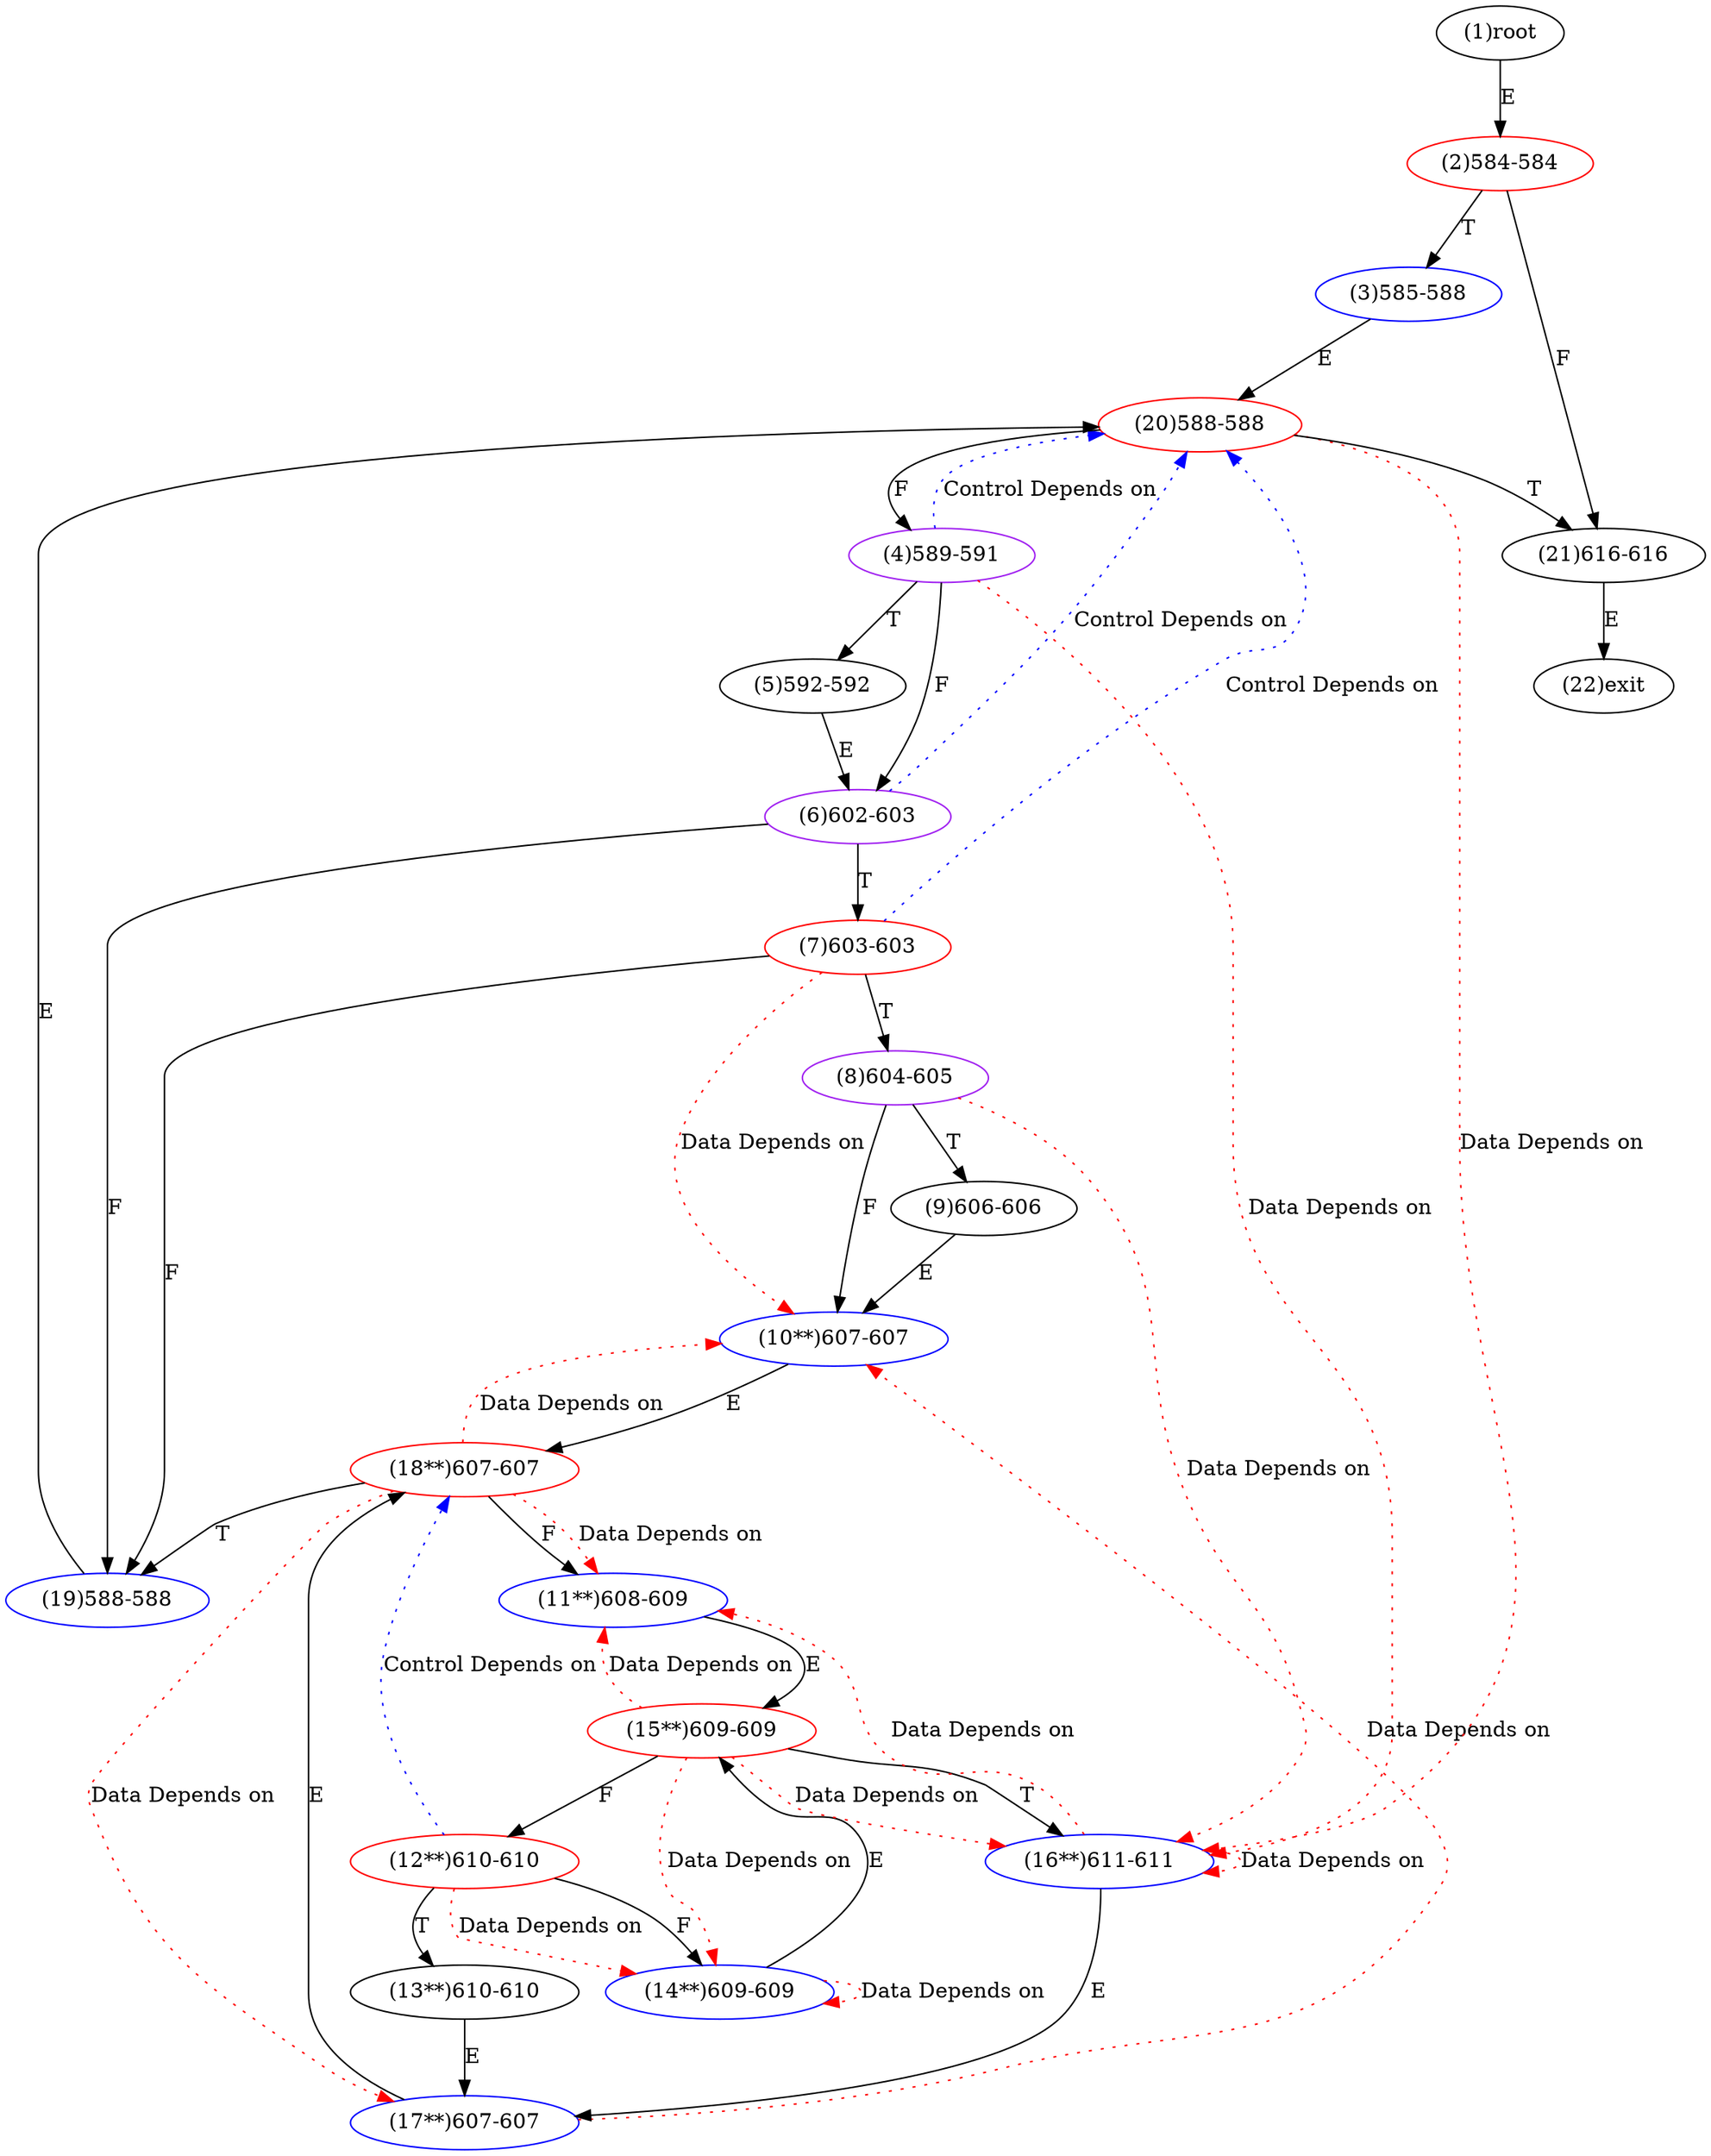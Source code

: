 digraph "" { 
1[ label="(1)root"];
2[ label="(2)584-584",color=red];
3[ label="(3)585-588",color=blue];
4[ label="(4)589-591",color=purple];
5[ label="(5)592-592"];
6[ label="(6)602-603",color=purple];
7[ label="(7)603-603",color=red];
8[ label="(8)604-605",color=purple];
9[ label="(9)606-606"];
10[ label="(10**)607-607",color=blue];
11[ label="(11**)608-609",color=blue];
12[ label="(12**)610-610",color=red];
13[ label="(13**)610-610"];
14[ label="(14**)609-609",color=blue];
15[ label="(15**)609-609",color=red];
17[ label="(17**)607-607",color=blue];
16[ label="(16**)611-611",color=blue];
19[ label="(19)588-588",color=blue];
18[ label="(18**)607-607",color=red];
21[ label="(21)616-616"];
20[ label="(20)588-588",color=red];
22[ label="(22)exit"];
1->2[ label="E"];
2->21[ label="F"];
2->3[ label="T"];
3->20[ label="E"];
4->6[ label="F"];
4->5[ label="T"];
5->6[ label="E"];
6->19[ label="F"];
6->7[ label="T"];
7->19[ label="F"];
7->8[ label="T"];
8->10[ label="F"];
8->9[ label="T"];
9->10[ label="E"];
10->18[ label="E"];
11->15[ label="E"];
12->14[ label="F"];
12->13[ label="T"];
13->17[ label="E"];
14->15[ label="E"];
15->12[ label="F"];
15->16[ label="T"];
16->17[ label="E"];
17->18[ label="E"];
18->11[ label="F"];
18->19[ label="T"];
19->20[ label="E"];
20->4[ label="F"];
20->21[ label="T"];
21->22[ label="E"];
4->20[ color="blue" label="Control Depends on" style = dotted ];
4->16[ color="red" label="Data Depends on" style = dotted ];
6->20[ color="blue" label="Control Depends on" style = dotted ];
7->20[ color="blue" label="Control Depends on" style = dotted ];
7->10[ color="red" label="Data Depends on" style = dotted ];
8->16[ color="red" label="Data Depends on" style = dotted ];
12->14[ color="red" label="Data Depends on" style = dotted ];
12->18[ color="blue" label="Control Depends on" style = dotted ];
14->14[ color="red" label="Data Depends on" style = dotted ];
15->14[ color="red" label="Data Depends on" style = dotted ];
15->11[ color="red" label="Data Depends on" style = dotted ];
15->16[ color="red" label="Data Depends on" style = dotted ];
17->10[ color="red" label="Data Depends on" style = dotted ];
16->16[ color="red" label="Data Depends on" style = dotted ];
16->11[ color="red" label="Data Depends on" style = dotted ];
18->17[ color="red" label="Data Depends on" style = dotted ];
18->11[ color="red" label="Data Depends on" style = dotted ];
18->10[ color="red" label="Data Depends on" style = dotted ];
20->16[ color="red" label="Data Depends on" style = dotted ];
}